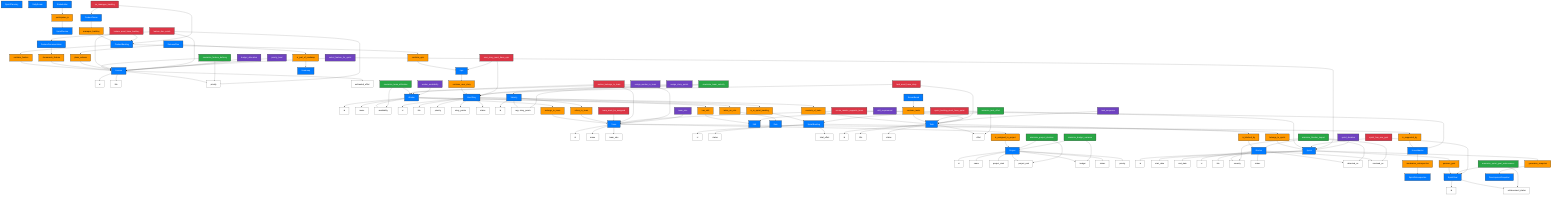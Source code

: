 graph TD
    %% Style Definitions
    classDef entityStyle fill:#007bff,color:white,stroke:#333,stroke-width:2px
    classDef attrStyle fill:#ffffff,color:black,stroke:#333,stroke-width:1px
    classDef relStyle fill:#ff9900,color:black,stroke:#333,stroke-width:2px
    classDef goalStyle fill:#28a745,color:white,stroke:#333,stroke-width:2px
    classDef condStyle fill:#dc3545,color:white,stroke:#333,stroke-width:2px
    classDef varStyle fill:#6f42c1,color:white,stroke:#333,stroke-width:2px

    %% Entities (Blue)
    E0[Project]:::entityStyle
    E1[Team]:::entityStyle
    E2[Worker]:::entityStyle
    E3[Feature]:::entityStyle
    E4[Skill]:::entityStyle
    E5[Role]:::entityStyle
    E6[ProductOwner]:::entityStyle
    E7[ScrumMaster]:::entityStyle
    E8[ProductBacklog]:::entityStyle
    E9[Sprint]:::entityStyle
    E10[SprintPlanning]:::entityStyle
    E11[DailyScrum]:::entityStyle
    E12[SprintReview]:::entityStyle
    E13[SprintRetrospective]:::entityStyle
    E14[SprintBacklog]:::entityStyle
    E15[SprintGoal]:::entityStyle
    E16[Epic]:::entityStyle
    E17[UserStory]:::entityStyle
    E18[Task]:::entityStyle
    E19[DevelopmentSnapshot]:::entityStyle
    E20[Blocker]:::entityStyle
    E21[Stakeholder]:::entityStyle
    E22[Velocity]:::entityStyle
    E23[ReleasePlan]:::entityStyle
    E24[Roadmap]:::entityStyle
    E25[ScrumBoard]:::entityStyle
    E26[FeatureDocumentation]:::entityStyle

    %% Attributes (White)
    A0_id[id]:::attrStyle
    A0_name[name]:::attrStyle
    A0_project_start[project_start]:::attrStyle
    A0_project_end[project_end]:::attrStyle
    A0_budget[budget]:::attrStyle
    A0_status[status]:::attrStyle
    A0_priority[priority]:::attrStyle

    A1_id[id]:::attrStyle
    A1_name[name]:::attrStyle
    A1_team_size[team_size]:::attrStyle

    A2_id[id]:::attrStyle
    A2_name[name]:::attrStyle
    A2_availability[availability]:::attrStyle

    A3_id[id]:::attrStyle
    A3_title[title]:::attrStyle
    A3_priority[priority]:::attrStyle
    A3_estimated_effort[estimated_effort]:::attrStyle

    A9_id[id]:::attrStyle
    A9_start_date[start_date]:::attrStyle
    A9_end_date[end_date]:::attrStyle

    A14_id[id]:::attrStyle
    A14_status[status]:::attrStyle
    A14_total_effort[total_effort]:::attrStyle

    A15_id[id]:::attrStyle
    A15_achievement_status[achievement_status]:::attrStyle

    A17_id[id]:::attrStyle
    A17_title[title]:::attrStyle
    A17_priority[priority]:::attrStyle
    A17_story_points[story_points]:::attrStyle
    A17_status[status]:::attrStyle

    A18_id[id]:::attrStyle
    A18_title[title]:::attrStyle
    A18_status[status]:::attrStyle
    A18_effort[effort]:::attrStyle

    A20_id[id]:::attrStyle
    A20_title[title]:::attrStyle
    A20_severity[severity]:::attrStyle
    A20_status[status]:::attrStyle
    A20_detected_on[detected_on]:::attrStyle
    A20_resolved_on[resolved_on]:::attrStyle

    A22_id[id]:::attrStyle
    A22_avg_story_points[avg. story_points]:::attrStyle

    %% Relations (Orange)
    R1[is_assigned_to_project]:::relStyle
    R2[belongs_to_team]:::relStyle
    R3[has_skill]:::relStyle
    R4[takes_on_role]:::relStyle
    R5[manages_backlog]:::relStyle
    R6[is_supported_by]:::relStyle
    R7[contains_feature]:::relStyle
    R8[contains_epic]:::relStyle
    R9[contains_user_story]:::relStyle
    R10[consists_of_tasks]:::relStyle
    R11[is_in_sprint_backlog]:::relStyle
    R12[belongs_to_sprint]:::relStyle
    R13[pursues_goal]:::relStyle
    R14[contains_tasks]:::relStyle
    R15[documents_feature]:::relStyle
    R16[is_blocked_by]:::relStyle
    R17[participates_in]:::relStyle
    R18[moderates_retrospective]:::relStyle
    R19[refers_to_team]:::relStyle
    R20[plans_release]:::relStyle
    R21[is_part_of_roadmap]:::relStyle
    R22[generates_snapshot]:::relStyle

    %% Goals (Green)
    G0[maximize_team_utilization]:::goalStyle
    G1[minimize_project_duration]:::goalStyle
    G2[maximize_feature_delivery]:::goalStyle
    G3[minimize_blocker_impact]:::goalStyle
    G4[maximize_sprint_goal_achievement]:::goalStyle
    G5[minimize_task_effort]:::goalStyle
    G6[maximize_team_velocity]:::goalStyle
    G7[minimize_budget_variance]:::goalStyle

    %% Conditions (Red)
    C0[team_must_be_assigned]:::condStyle
    C1[worker_belongs_to_team]:::condStyle
    C2[sprint_backlog_must_have_sprint]:::condStyle
    C3[feature_must_have_backlog]:::condStyle
    C4[user_story_must_have_epic]:::condStyle
    C5[task_must_have_story]:::condStyle
    C6[scrum_master_supports_team]:::condStyle
    C7[po_manages_backlog]:::condStyle
    C8[sprint_has_one_goal]:::condStyle
    C9[feature_doc_exists]:::condStyle

    %% Decision Variables (Purple)
    DV0[assign_worker_to_team]:::varStyle
    DV1[select_feature_for_sprint]:::varStyle
    DV2[assign_story_points]:::varStyle
    DV3[team_size]:::varStyle
    DV4[sprint_duration]:::varStyle
    DV5[worker_availability]:::varStyle
    DV6[task_sequence]:::varStyle
    DV7[budget_allocation]:::varStyle
    DV8[priority_level]:::varStyle
    DV9[skill_requirement]:::varStyle

    %% Entity-Attribute Connections
    E0 --> A0_id
    E0 --> A0_name
    E0 --> A0_project_start
    E0 --> A0_project_end
    E0 --> A0_budget
    E0 --> A0_status
    E0 --> A0_priority

    E1 --> A1_id
    E1 --> A1_name
    E1 --> A1_team_size

    E2 --> A2_id
    E2 --> A2_name
    E2 --> A2_availability

    E3 --> A3_id
    E3 --> A3_title
    E3 --> A3_priority
    E3 --> A3_estimated_effort

    E9 --> A9_id
    E9 --> A9_start_date
    E9 --> A9_end_date

    E14 --> A14_id
    E14 --> A14_status
    E14 --> A14_total_effort

    E15 --> A15_id
    E15 --> A15_achievement_status

    E17 --> A17_id
    E17 --> A17_title
    E17 --> A17_priority
    E17 --> A17_story_points
    E17 --> A17_status

    E18 --> A18_id
    E18 --> A18_title
    E18 --> A18_status
    E18 --> A18_effort

    E20 --> A20_id
    E20 --> A20_title
    E20 --> A20_severity
    E20 --> A20_status
    E20 --> A20_detected_on
    E20 --> A20_resolved_on

    E22 --> A22_id
    E22 --> A22_avg_story_points

    %% Entity-Relation Connections
    E1 --> R1 --> E0
    E2 --> R2 --> E1
    E2 --> R3 --> E4
    E2 --> R4 --> E5
    E6 --> R5 --> E8
    E1 --> R6 --> E7
    E8 --> R7 --> E3
    E8 --> R8 --> E16
    E16 --> R9 --> E17
    E17 --> R10 --> E18
    E17 --> R11 --> E14
    E14 --> R12 --> E9
    E9 --> R13 --> E15
    E25 --> R14 --> E18
    E26 --> R15 --> E3
    E18 --> R16 --> E20
    E21 --> R17 --> E12
    E7 --> R18 --> E13
    E22 --> R19 --> E1
    E23 --> R20 --> E3
    E23 --> R21 --> E24
    E9 --> R22 --> E19

    %% Goal-Entity/Attribute Connections
    G0 --> E2
    G0 --> A2_availability
    G1 --> E0
    G1 --> A0_project_end
    G2 --> E3
    G2 --> A3_priority
    G3 --> E20
    G3 --> A20_severity
    G3 --> A20_detected_on
    G3 --> A20_resolved_on
    G4 --> E15
    G4 --> A15_achievement_status
    G5 --> E18
    G5 --> A18_effort
    G6 --> E22
    G6 --> A22_avg_story_points
    G7 --> E0
    G7 --> A0_budget

    %% Condition-Entity/Attribute Connections
    C0 --> E1
    C1 --> E2
    C1 --> E1
    C2 --> E14
    C2 --> E9
    C3 --> E3
    C3 --> E8
    C4 --> E17
    C4 --> E16
    C5 --> E18
    C5 --> E17
    C6 --> E1
    C6 --> E7
    C7 --> E8
    C7 --> E6
    C8 --> E9
    C8 --> E15
    C9 --> E3
    C9 --> A3_priority
    C9 --> E26

    %% DecisionVariable-Entity Connections
    DV0 --> E2
    DV0 --> E1
    DV1 --> E3
    DV1 --> E9
    DV2 --> E17
    DV3 --> E1
    DV4 --> E9
    DV5 --> E2
    DV6 --> E18
    DV7 --> E3
    DV8 --> E3
    DV9 --> E18
    DV9 --> E4
